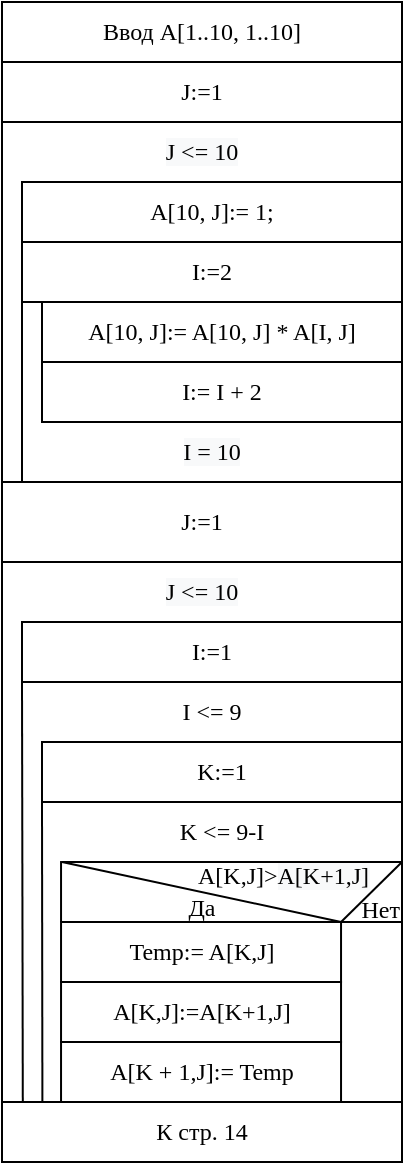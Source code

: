 <mxfile version="15.4.0" type="device" pages="2"><diagram id="T1srlYNLhLKwMxK7I_0T" name="Страница 1"><mxGraphModel dx="415" dy="246" grid="1" gridSize="10" guides="1" tooltips="1" connect="1" arrows="1" fold="1" page="1" pageScale="1" pageWidth="827" pageHeight="1169" math="0" shadow="0"><root><mxCell id="0"/><mxCell id="1" parent="0"/><mxCell id="vOGvLpKh8u_Bcj3M2B9p-1" value="&lt;span style=&quot;font-size: 12px;&quot;&gt;Ввод&amp;nbsp;&lt;/span&gt;&lt;span style=&quot;font-size: 12px;&quot;&gt;A[1..10, 1..10]&lt;/span&gt;" style="rounded=0;whiteSpace=wrap;html=1;fontSize=12;fontFamily=Times New Roman;align=center;verticalAlign=middle;" parent="1" vertex="1"><mxGeometry x="40" y="40" width="200" height="30" as="geometry"/></mxCell><mxCell id="vOGvLpKh8u_Bcj3M2B9p-3" value="" style="endArrow=none;html=1;rounded=0;edgeStyle=orthogonalEdgeStyle;entryX=0;entryY=1;entryDx=0;entryDy=0;fontSize=12;verticalAlign=middle;align=center;fontFamily=Times New Roman;exitX=0;exitY=0;exitDx=0;exitDy=0;" parent="1" source="xYRMfD7EdTBXbRrO0hem-79" target="vOGvLpKh8u_Bcj3M2B9p-12" edge="1"><mxGeometry width="50" height="50" relative="1" as="geometry"><mxPoint x="20" y="280" as="sourcePoint"/><mxPoint x="-50" y="30" as="targetPoint"/><Array as="points"/></mxGeometry></mxCell><mxCell id="vOGvLpKh8u_Bcj3M2B9p-5" value="&lt;div style=&quot;font-size: 12px&quot;&gt;&lt;span style=&quot;font-size: 12px&quot;&gt;A[10, J]:= 1;&lt;/span&gt;&lt;br style=&quot;font-size: 12px&quot;&gt;&lt;/div&gt;" style="rounded=0;whiteSpace=wrap;html=1;fontSize=12;fontFamily=Times New Roman;verticalAlign=middle;align=center;" parent="1" vertex="1"><mxGeometry x="50" y="130" width="190" height="30" as="geometry"/></mxCell><mxCell id="vOGvLpKh8u_Bcj3M2B9p-6" value="&lt;div style=&quot;font-size: 12px;&quot;&gt;I:=2&lt;br style=&quot;font-size: 12px;&quot;&gt;&lt;/div&gt;" style="rounded=0;whiteSpace=wrap;html=1;fontSize=12;fontFamily=Times New Roman;verticalAlign=middle;align=center;" parent="1" vertex="1"><mxGeometry x="50" y="160" width="190" height="30" as="geometry"/></mxCell><mxCell id="vOGvLpKh8u_Bcj3M2B9p-12" value="&lt;span style=&quot;font-size: 12px;&quot;&gt;J:=1&lt;/span&gt;" style="rounded=0;whiteSpace=wrap;html=1;fontSize=12;verticalAlign=middle;align=center;fontFamily=Times New Roman;" parent="1" vertex="1"><mxGeometry x="40" y="70" width="200" height="30" as="geometry"/></mxCell><mxCell id="vOGvLpKh8u_Bcj3M2B9p-13" value="I:= I + 2" style="rounded=0;whiteSpace=wrap;html=1;fontSize=12;fontFamily=Times New Roman;verticalAlign=middle;align=center;" parent="1" vertex="1"><mxGeometry x="60" y="220" width="180" height="30" as="geometry"/></mxCell><mxCell id="vOGvLpKh8u_Bcj3M2B9p-14" value="&lt;span style=&quot;font-size: 12px&quot;&gt;A[10, J]:= A[10, J] * A[I, J]&lt;/span&gt;" style="rounded=0;whiteSpace=wrap;html=1;fontSize=12;fontFamily=Times New Roman;verticalAlign=middle;align=center;" parent="1" vertex="1"><mxGeometry x="60" y="190" width="180" height="30" as="geometry"/></mxCell><mxCell id="vOGvLpKh8u_Bcj3M2B9p-16" value="" style="endArrow=none;html=1;rounded=0;edgeStyle=orthogonalEdgeStyle;entryX=0;entryY=1;entryDx=0;entryDy=0;fontSize=12;verticalAlign=middle;align=center;fontFamily=Times New Roman;" parent="1" target="vOGvLpKh8u_Bcj3M2B9p-6" edge="1"><mxGeometry width="50" height="50" relative="1" as="geometry"><mxPoint x="50" y="280" as="sourcePoint"/><mxPoint x="30" y="220" as="targetPoint"/><Array as="points"><mxPoint x="50" y="280"/></Array></mxGeometry></mxCell><mxCell id="XtcLn16FBbteqFwudvbv-3" value="&lt;span style=&quot;color: rgb(0 , 0 , 0) ; font-size: 12px ; font-style: normal ; font-weight: 400 ; letter-spacing: normal ; text-indent: 0px ; text-transform: none ; word-spacing: 0px ; background-color: rgb(248 , 249 , 250) ; display: inline ; float: none&quot;&gt;J &amp;lt;= 10&lt;/span&gt;" style="text;whiteSpace=wrap;html=1;align=center;fontSize=12;verticalAlign=middle;fontFamily=Times New Roman;" parent="1" vertex="1"><mxGeometry x="60" y="100" width="160" height="30" as="geometry"/></mxCell><mxCell id="XtcLn16FBbteqFwudvbv-4" value="&lt;span style=&quot;color: rgb(0 , 0 , 0) ; font-size: 12px ; font-style: normal ; font-weight: 400 ; letter-spacing: normal ; text-indent: 0px ; text-transform: none ; word-spacing: 0px ; background-color: rgb(248 , 249 , 250) ; display: inline ; float: none&quot;&gt;I = 10&lt;/span&gt;" style="text;whiteSpace=wrap;html=1;align=center;fontSize=12;verticalAlign=middle;fontFamily=Times New Roman;" parent="1" vertex="1"><mxGeometry x="79.52" y="250" width="130.48" height="30" as="geometry"/></mxCell><mxCell id="xYRMfD7EdTBXbRrO0hem-48" value="" style="endArrow=none;html=1;rounded=0;fontFamily=Times New Roman;fontSize=12;align=center;verticalAlign=middle;entryX=1;entryY=1;entryDx=0;entryDy=0;exitX=1;exitY=0;exitDx=0;exitDy=0;" parent="1" source="xYRMfD7EdTBXbRrO0hem-79" target="vOGvLpKh8u_Bcj3M2B9p-12" edge="1"><mxGeometry width="50" height="50" relative="1" as="geometry"><mxPoint x="240" y="160" as="sourcePoint"/><mxPoint x="240" y="120" as="targetPoint"/></mxGeometry></mxCell><mxCell id="xYRMfD7EdTBXbRrO0hem-79" value="&lt;span style=&quot;font-size: 12px;&quot;&gt;J:=1&lt;/span&gt;" style="rounded=0;whiteSpace=wrap;html=1;fontSize=12;verticalAlign=middle;align=center;fontFamily=Times New Roman;" parent="1" vertex="1"><mxGeometry x="40" y="280" width="200" height="40" as="geometry"/></mxCell><mxCell id="xYRMfD7EdTBXbRrO0hem-80" value="&lt;span style=&quot;font-size: 12px;&quot;&gt;I:=1&lt;/span&gt;" style="rounded=0;whiteSpace=wrap;html=1;fontSize=12;verticalAlign=middle;align=center;fontFamily=Times New Roman;" parent="1" vertex="1"><mxGeometry x="50" y="350" width="190" height="30" as="geometry"/></mxCell><mxCell id="xYRMfD7EdTBXbRrO0hem-81" value="&lt;span style=&quot;font-size: 12px;&quot;&gt;K:=1&lt;/span&gt;" style="rounded=0;whiteSpace=wrap;html=1;fontSize=12;verticalAlign=middle;align=center;fontFamily=Times New Roman;" parent="1" vertex="1"><mxGeometry x="60" y="410" width="180" height="30" as="geometry"/></mxCell><mxCell id="xYRMfD7EdTBXbRrO0hem-82" value="&lt;span style=&quot;color: rgb(0 , 0 , 0) ; font-size: 12px ; font-style: normal ; font-weight: 400 ; letter-spacing: normal ; text-indent: 0px ; text-transform: none ; word-spacing: 0px ; background-color: rgb(248 , 249 , 250) ; display: inline ; float: none&quot;&gt;J &amp;lt;= 10&lt;/span&gt;" style="text;whiteSpace=wrap;html=1;align=center;fontSize=12;verticalAlign=middle;fontFamily=Times New Roman;" parent="1" vertex="1"><mxGeometry x="60" y="320" width="160" height="30" as="geometry"/></mxCell><mxCell id="xYRMfD7EdTBXbRrO0hem-83" value="&lt;span style=&quot;font-size: 12px&quot;&gt;I &amp;lt;= 9&lt;/span&gt;" style="text;whiteSpace=wrap;html=1;align=center;fontSize=12;verticalAlign=middle;fontFamily=Times New Roman;" parent="1" vertex="1"><mxGeometry x="70" y="380" width="150" height="30" as="geometry"/></mxCell><mxCell id="xYRMfD7EdTBXbRrO0hem-84" value="&lt;span style=&quot;font-size: 12px&quot;&gt;K &amp;lt;= 9-I&lt;/span&gt;" style="text;whiteSpace=wrap;html=1;align=center;fontSize=12;verticalAlign=middle;fontFamily=Times New Roman;" parent="1" vertex="1"><mxGeometry x="80" y="440" width="140" height="30" as="geometry"/></mxCell><mxCell id="xYRMfD7EdTBXbRrO0hem-85" value="" style="endArrow=none;html=1;rounded=0;fontSize=12;exitX=0;exitY=0;exitDx=0;exitDy=0;verticalAlign=middle;align=center;fontFamily=Times New Roman;" parent="1" source="xYRMfD7EdTBXbRrO0hem-86" edge="1"><mxGeometry width="50" height="50" relative="1" as="geometry"><mxPoint x="119.52" y="469.52" as="sourcePoint"/><mxPoint x="70" y="470" as="targetPoint"/><Array as="points"><mxPoint x="69.52" y="469.52"/></Array></mxGeometry></mxCell><mxCell id="xYRMfD7EdTBXbRrO0hem-86" value="Temp:= A[K,J]" style="rounded=0;whiteSpace=wrap;html=1;fontSize=12;fontFamily=Times New Roman;verticalAlign=middle;align=center;" parent="1" vertex="1"><mxGeometry x="69.52" y="500" width="140" height="30" as="geometry"/></mxCell><mxCell id="xYRMfD7EdTBXbRrO0hem-87" value="A[K,J]:=A[K+1,J]" style="rounded=0;whiteSpace=wrap;html=1;fontSize=12;fontFamily=Times New Roman;verticalAlign=middle;align=center;" parent="1" vertex="1"><mxGeometry x="69.52" y="530" width="140" height="30" as="geometry"/></mxCell><mxCell id="xYRMfD7EdTBXbRrO0hem-88" value="A[K + 1,J]:= Temp" style="rounded=0;whiteSpace=wrap;html=1;fontSize=12;fontFamily=Times New Roman;verticalAlign=middle;align=center;" parent="1" vertex="1"><mxGeometry x="69.52" y="560" width="140" height="30" as="geometry"/></mxCell><mxCell id="xYRMfD7EdTBXbRrO0hem-89" value="Да" style="text;html=1;strokeColor=none;fillColor=none;align=center;verticalAlign=middle;whiteSpace=wrap;rounded=0;fontSize=12;fontFamily=Times New Roman;" parent="1" vertex="1"><mxGeometry x="79.52" y="488" width="120.48" height="10" as="geometry"/></mxCell><mxCell id="xYRMfD7EdTBXbRrO0hem-90" value="Нет" style="text;html=1;strokeColor=none;fillColor=none;align=right;verticalAlign=middle;whiteSpace=wrap;rounded=0;fontSize=12;fontFamily=Times New Roman;" parent="1" vertex="1"><mxGeometry x="221" y="489" width="20" height="10" as="geometry"/></mxCell><mxCell id="xYRMfD7EdTBXbRrO0hem-91" value="&lt;span style=&quot;text-align: center ; font-size: 12px&quot;&gt;A[K,J]&amp;gt;&lt;/span&gt;&lt;span style=&quot;color: rgb(0 , 0 , 0) ; font-size: 12px ; font-style: normal ; font-weight: 400 ; letter-spacing: normal ; text-align: center ; text-indent: 0px ; text-transform: none ; word-spacing: 0px ; background-color: rgb(248 , 249 , 250)&quot;&gt;A[K+1,J]&lt;/span&gt;&lt;span style=&quot;color: rgb(0 , 0 , 0) ; font-size: 12px ; font-style: normal ; font-weight: 400 ; letter-spacing: normal ; text-align: center ; text-indent: 0px ; text-transform: none ; word-spacing: 0px ; background-color: rgb(248 , 249 , 250)&quot;&gt;&lt;br style=&quot;font-size: 12px&quot;&gt;&lt;/span&gt;" style="text;whiteSpace=wrap;html=1;fontSize=12;fontFamily=Times New Roman;" parent="1" vertex="1"><mxGeometry x="136" y="463" width="100" height="20" as="geometry"/></mxCell><mxCell id="xYRMfD7EdTBXbRrO0hem-92" value="" style="endArrow=none;html=1;rounded=0;fontFamily=Times New Roman;fontSize=12;align=center;verticalAlign=middle;" parent="1" edge="1"><mxGeometry width="50" height="50" relative="1" as="geometry"><mxPoint x="240" y="470" as="sourcePoint"/><mxPoint x="70" y="470" as="targetPoint"/></mxGeometry></mxCell><mxCell id="xYRMfD7EdTBXbRrO0hem-93" value="" style="endArrow=none;html=1;rounded=0;fontFamily=Times New Roman;fontSize=12;align=center;verticalAlign=middle;exitX=1;exitY=0;exitDx=0;exitDy=0;" parent="1" source="xYRMfD7EdTBXbRrO0hem-86" edge="1"><mxGeometry width="50" height="50" relative="1" as="geometry"><mxPoint x="209.52" y="459.52" as="sourcePoint"/><mxPoint x="70" y="470" as="targetPoint"/></mxGeometry></mxCell><mxCell id="xYRMfD7EdTBXbRrO0hem-94" value="" style="endArrow=none;html=1;rounded=0;fontFamily=Times New Roman;fontSize=12;align=center;verticalAlign=middle;exitX=1;exitY=0;exitDx=0;exitDy=0;" parent="1" source="xYRMfD7EdTBXbRrO0hem-86" edge="1"><mxGeometry width="50" height="50" relative="1" as="geometry"><mxPoint x="209.52" y="459.52" as="sourcePoint"/><mxPoint x="240" y="470" as="targetPoint"/></mxGeometry></mxCell><mxCell id="xYRMfD7EdTBXbRrO0hem-95" value="" style="endArrow=none;html=1;rounded=0;fontFamily=Times New Roman;fontSize=12;align=center;verticalAlign=middle;entryX=1;entryY=0;entryDx=0;entryDy=0;" parent="1" target="xYRMfD7EdTBXbRrO0hem-86" edge="1"><mxGeometry width="50" height="50" relative="1" as="geometry"><mxPoint x="240" y="500" as="sourcePoint"/><mxPoint x="149.52" y="469.52" as="targetPoint"/></mxGeometry></mxCell><mxCell id="xYRMfD7EdTBXbRrO0hem-96" value="" style="endArrow=none;html=1;rounded=0;fontFamily=Times New Roman;fontSize=12;align=center;verticalAlign=middle;entryX=0;entryY=1;entryDx=0;entryDy=0;exitX=0.101;exitY=-0.006;exitDx=0;exitDy=0;exitPerimeter=0;" parent="1" target="xYRMfD7EdTBXbRrO0hem-81" edge="1"><mxGeometry width="50" height="50" relative="1" as="geometry"><mxPoint x="60.2" y="589.82" as="sourcePoint"/><mxPoint x="200" y="510" as="targetPoint"/></mxGeometry></mxCell><mxCell id="xYRMfD7EdTBXbRrO0hem-97" value="" style="endArrow=none;html=1;rounded=0;fontFamily=Times New Roman;fontSize=12;align=center;verticalAlign=middle;exitX=0;exitY=1;exitDx=0;exitDy=0;entryX=0;entryY=1;entryDx=0;entryDy=0;" parent="1" source="xYRMfD7EdTBXbRrO0hem-88" target="xYRMfD7EdTBXbRrO0hem-79" edge="1"><mxGeometry width="50" height="50" relative="1" as="geometry"><mxPoint x="40" y="590" as="sourcePoint"/><mxPoint x="120" y="550" as="targetPoint"/><Array as="points"><mxPoint x="40" y="590"/></Array></mxGeometry></mxCell><mxCell id="xYRMfD7EdTBXbRrO0hem-98" value="" style="endArrow=none;html=1;rounded=0;fontFamily=Times New Roman;fontSize=12;align=center;verticalAlign=middle;entryX=1;entryY=1;entryDx=0;entryDy=0;exitX=1;exitY=1;exitDx=0;exitDy=0;" parent="1" source="xYRMfD7EdTBXbRrO0hem-88" target="xYRMfD7EdTBXbRrO0hem-79" edge="1"><mxGeometry width="50" height="50" relative="1" as="geometry"><mxPoint x="240" y="590" as="sourcePoint"/><mxPoint x="140" y="910" as="targetPoint"/><Array as="points"><mxPoint x="240" y="590"/></Array></mxGeometry></mxCell><mxCell id="xYRMfD7EdTBXbRrO0hem-99" value="" style="endArrow=none;html=1;rounded=0;fontFamily=Times New Roman;fontSize=12;align=center;verticalAlign=middle;entryX=0;entryY=1;entryDx=0;entryDy=0;exitX=0.052;exitY=0;exitDx=0;exitDy=0;exitPerimeter=0;" parent="1" target="xYRMfD7EdTBXbRrO0hem-80" edge="1"><mxGeometry width="50" height="50" relative="1" as="geometry"><mxPoint x="50.4" y="590" as="sourcePoint"/><mxPoint x="80" y="410" as="targetPoint"/></mxGeometry></mxCell><mxCell id="EtVzz3oAFJN_lGXn7Ejo-1" value="К стр. 14" style="rounded=0;whiteSpace=wrap;html=1;fontSize=12;fontFamily=Times New Roman;align=center;verticalAlign=middle;" parent="1" vertex="1"><mxGeometry x="40" y="590" width="200" height="30" as="geometry"/></mxCell></root></mxGraphModel></diagram><diagram id="Fjx7kcr7BOt2xKtKB-9C" name="Страница 2"><mxGraphModel dx="494" dy="293" grid="1" gridSize="10" guides="1" tooltips="1" connect="1" arrows="1" fold="1" page="1" pageScale="1" pageWidth="827" pageHeight="1169" math="0" shadow="0"><root><mxCell id="_Z1ka95Ipk9bGr2-pL1a-0"/><mxCell id="_Z1ka95Ipk9bGr2-pL1a-1" parent="_Z1ka95Ipk9bGr2-pL1a-0"/><mxCell id="qMhvc1CgLWygm6fJrsdq-0" value="&lt;span style=&quot;font-size: 12px;&quot;&gt;J:=1&lt;/span&gt;" style="rounded=0;whiteSpace=wrap;html=1;fontSize=12;verticalAlign=middle;align=center;fontFamily=Times New Roman;" parent="_Z1ka95Ipk9bGr2-pL1a-1" vertex="1"><mxGeometry x="80.0" y="80" width="200" height="30" as="geometry"/></mxCell><mxCell id="qMhvc1CgLWygm6fJrsdq-1" value="K:=1" style="rounded=0;whiteSpace=wrap;html=1;fontSize=12;verticalAlign=middle;align=center;fontFamily=Times New Roman;" parent="_Z1ka95Ipk9bGr2-pL1a-1" vertex="1"><mxGeometry x="90.0" y="140" width="190" height="30" as="geometry"/></mxCell><mxCell id="qMhvc1CgLWygm6fJrsdq-2" value="" style="endArrow=none;html=1;rounded=0;edgeStyle=orthogonalEdgeStyle;fontSize=12;verticalAlign=middle;align=center;fontFamily=Times New Roman;exitX=0;exitY=1;exitDx=0;exitDy=0;entryX=0;entryY=1;entryDx=0;entryDy=0;" parent="_Z1ka95Ipk9bGr2-pL1a-1" source="qMhvc1CgLWygm6fJrsdq-20" target="qMhvc1CgLWygm6fJrsdq-0" edge="1"><mxGeometry width="50" height="50" relative="1" as="geometry"><mxPoint x="80.0" y="420" as="sourcePoint"/><mxPoint x="20" y="90" as="targetPoint"/><Array as="points"><mxPoint x="90.0" y="500"/><mxPoint x="80.0" y="500"/></Array></mxGeometry></mxCell><mxCell id="qMhvc1CgLWygm6fJrsdq-3" value="&lt;span style=&quot;color: rgb(0 , 0 , 0) ; font-size: 12px ; font-style: normal ; font-weight: 400 ; letter-spacing: normal ; text-indent: 0px ; text-transform: none ; word-spacing: 0px ; background-color: rgb(248 , 249 , 250) ; display: inline ; float: none&quot;&gt;J &amp;lt;= 10&lt;/span&gt;" style="text;whiteSpace=wrap;html=1;align=center;fontSize=12;verticalAlign=middle;fontFamily=Times New Roman;" parent="_Z1ka95Ipk9bGr2-pL1a-1" vertex="1"><mxGeometry x="90.0" y="110" width="180" height="30" as="geometry"/></mxCell><mxCell id="qMhvc1CgLWygm6fJrsdq-4" value="K &amp;lt;= 10-J" style="text;whiteSpace=wrap;html=1;align=center;fontSize=12;verticalAlign=middle;fontFamily=Times New Roman;" parent="_Z1ka95Ipk9bGr2-pL1a-1" vertex="1"><mxGeometry x="100.0" y="170" width="160" height="30" as="geometry"/></mxCell><mxCell id="qMhvc1CgLWygm6fJrsdq-5" value="" style="endArrow=none;html=1;rounded=0;edgeStyle=orthogonalEdgeStyle;fontSize=12;verticalAlign=middle;align=center;fontFamily=Times New Roman;exitX=0;exitY=1;exitDx=0;exitDy=0;" parent="_Z1ka95Ipk9bGr2-pL1a-1" source="qMhvc1CgLWygm6fJrsdq-19" edge="1"><mxGeometry width="50" height="50" relative="1" as="geometry"><mxPoint x="100.0" y="458.99" as="sourcePoint"/><mxPoint x="90" y="140.0" as="targetPoint"/><Array as="points"><mxPoint x="90.0" y="460"/></Array></mxGeometry></mxCell><mxCell id="qMhvc1CgLWygm6fJrsdq-6" value="" style="endArrow=none;html=1;rounded=0;edgeStyle=orthogonalEdgeStyle;fontSize=12;verticalAlign=middle;align=center;fontFamily=Times New Roman;" parent="_Z1ka95Ipk9bGr2-pL1a-1" edge="1"><mxGeometry width="50" height="50" relative="1" as="geometry"><mxPoint x="100" y="420.0" as="sourcePoint"/><mxPoint x="100" y="200.0" as="targetPoint"/></mxGeometry></mxCell><mxCell id="qMhvc1CgLWygm6fJrsdq-7" value="" style="endArrow=none;html=1;rounded=0;fontSize=12;verticalAlign=middle;align=center;fontFamily=Times New Roman;" parent="_Z1ka95Ipk9bGr2-pL1a-1" edge="1"><mxGeometry width="50" height="50" relative="1" as="geometry"><mxPoint x="100" y="190.0" as="sourcePoint"/><mxPoint x="100" y="190.0" as="targetPoint"/></mxGeometry></mxCell><mxCell id="qMhvc1CgLWygm6fJrsdq-8" value="I:=1" style="rounded=0;whiteSpace=wrap;html=1;fontSize=12;fontFamily=Times New Roman;verticalAlign=middle;align=center;" parent="_Z1ka95Ipk9bGr2-pL1a-1" vertex="1"><mxGeometry x="100.0" y="240" width="150" height="30" as="geometry"/></mxCell><mxCell id="qMhvc1CgLWygm6fJrsdq-9" value="" style="endArrow=none;html=1;rounded=0;fontSize=12;entryX=0;entryY=1;entryDx=0;entryDy=0;verticalAlign=middle;align=center;fontFamily=Times New Roman;" parent="_Z1ka95Ipk9bGr2-pL1a-1" edge="1"><mxGeometry width="50" height="50" relative="1" as="geometry"><mxPoint x="100" y="420.0" as="sourcePoint"/><mxPoint x="110" y="420.0" as="targetPoint"/></mxGeometry></mxCell><mxCell id="qMhvc1CgLWygm6fJrsdq-10" value="&lt;div style=&quot;font-size: 12px&quot;&gt;&lt;span style=&quot;font-size: 12px&quot;&gt;&amp;nbsp;&amp;nbsp;&lt;/span&gt;&lt;/div&gt;A[10, K]&amp;gt;A[10, K+1]&lt;br style=&quot;font-size: 12px&quot;&gt;&lt;span style=&quot;color: rgb(0 , 0 , 0) ; font-size: 12px ; font-style: normal ; font-weight: 400 ; letter-spacing: normal ; text-indent: 0px ; text-transform: none ; word-spacing: 0px ; background-color: rgb(248 , 249 , 250)&quot;&gt;&lt;br style=&quot;font-size: 12px&quot;&gt;&lt;/span&gt;" style="text;whiteSpace=wrap;html=1;fontSize=12;fontFamily=Times New Roman;align=center;verticalAlign=middle;" parent="_Z1ka95Ipk9bGr2-pL1a-1" vertex="1"><mxGeometry x="154.0" y="198" width="120" height="21" as="geometry"/></mxCell><mxCell id="qMhvc1CgLWygm6fJrsdq-11" value="" style="endArrow=none;html=1;rounded=0;fontFamily=Times New Roman;fontSize=12;align=center;verticalAlign=middle;" parent="_Z1ka95Ipk9bGr2-pL1a-1" edge="1"><mxGeometry width="50" height="50" relative="1" as="geometry"><mxPoint x="280" y="200.0" as="sourcePoint"/><mxPoint x="100" y="200.0" as="targetPoint"/></mxGeometry></mxCell><mxCell id="qMhvc1CgLWygm6fJrsdq-12" value="" style="endArrow=none;html=1;rounded=0;fontFamily=Times New Roman;fontSize=12;align=center;verticalAlign=middle;" parent="_Z1ka95Ipk9bGr2-pL1a-1" edge="1"><mxGeometry width="50" height="50" relative="1" as="geometry"><mxPoint x="250" y="240.0" as="sourcePoint"/><mxPoint x="100" y="200.0" as="targetPoint"/></mxGeometry></mxCell><mxCell id="qMhvc1CgLWygm6fJrsdq-13" value="" style="endArrow=none;html=1;rounded=0;fontFamily=Times New Roman;fontSize=12;align=center;verticalAlign=middle;exitX=1;exitY=0;exitDx=0;exitDy=0;" parent="_Z1ka95Ipk9bGr2-pL1a-1" source="qMhvc1CgLWygm6fJrsdq-8" edge="1"><mxGeometry width="50" height="50" relative="1" as="geometry"><mxPoint x="250.0" y="210" as="sourcePoint"/><mxPoint x="280" y="200.0" as="targetPoint"/></mxGeometry></mxCell><mxCell id="qMhvc1CgLWygm6fJrsdq-14" value="&lt;span style=&quot;font-size: 12px&quot;&gt;I &amp;lt; 10&lt;/span&gt;" style="text;whiteSpace=wrap;html=1;align=center;fontSize=12;verticalAlign=middle;fontFamily=Times New Roman;" parent="_Z1ka95Ipk9bGr2-pL1a-1" vertex="1"><mxGeometry x="110.0" y="270" width="140" height="30" as="geometry"/></mxCell><mxCell id="qMhvc1CgLWygm6fJrsdq-15" value="Temp:=A[I, K]" style="rounded=0;whiteSpace=wrap;html=1;fontSize=12;fontFamily=Times New Roman;align=center;" parent="_Z1ka95Ipk9bGr2-pL1a-1" vertex="1"><mxGeometry x="110.0" y="300" width="140" height="30" as="geometry"/></mxCell><mxCell id="qMhvc1CgLWygm6fJrsdq-16" value="A[I, K]:=A[I, K+1]" style="rounded=0;whiteSpace=wrap;html=1;fontSize=12;fontFamily=Times New Roman;align=center;" parent="_Z1ka95Ipk9bGr2-pL1a-1" vertex="1"><mxGeometry x="110.0" y="330" width="140" height="30" as="geometry"/></mxCell><mxCell id="qMhvc1CgLWygm6fJrsdq-17" value="A[I, K + 1]:=Temp" style="rounded=0;whiteSpace=wrap;html=1;fontSize=12;fontFamily=Times New Roman;align=center;" parent="_Z1ka95Ipk9bGr2-pL1a-1" vertex="1"><mxGeometry x="110.0" y="360" width="140" height="30" as="geometry"/></mxCell><mxCell id="qMhvc1CgLWygm6fJrsdq-18" value="&lt;span style=&quot;font-size: 12px;&quot;&gt;I:=I+1&lt;/span&gt;" style="rounded=0;whiteSpace=wrap;html=1;fontSize=12;fontFamily=Times New Roman;verticalAlign=middle;align=center;" parent="_Z1ka95Ipk9bGr2-pL1a-1" vertex="1"><mxGeometry x="110.0" y="390" width="140" height="30" as="geometry"/></mxCell><mxCell id="qMhvc1CgLWygm6fJrsdq-19" value="&lt;span style=&quot;font-size: 12px;&quot;&gt;K:=K+1&lt;/span&gt;" style="rounded=0;whiteSpace=wrap;html=1;fontSize=12;fontFamily=Times New Roman;verticalAlign=middle;align=center;" parent="_Z1ka95Ipk9bGr2-pL1a-1" vertex="1"><mxGeometry x="100.0" y="420" width="180" height="30" as="geometry"/></mxCell><mxCell id="qMhvc1CgLWygm6fJrsdq-20" value="&lt;span style=&quot;font-size: 12px;&quot;&gt;J:=J+1&lt;/span&gt;" style="rounded=0;whiteSpace=wrap;html=1;fontSize=12;fontFamily=Times New Roman;verticalAlign=middle;align=center;" parent="_Z1ka95Ipk9bGr2-pL1a-1" vertex="1"><mxGeometry x="90.0" y="450" width="190" height="30" as="geometry"/></mxCell><mxCell id="qMhvc1CgLWygm6fJrsdq-21" value="&lt;span style=&quot;font-size: 12px;&quot;&gt;Вывод&amp;nbsp;&lt;/span&gt;&lt;span style=&quot;font-size: 12px;&quot;&gt;A[1..10, 1..10]&lt;/span&gt;" style="rounded=0;whiteSpace=wrap;html=1;fontSize=12;fontFamily=Times New Roman;verticalAlign=middle;align=center;" parent="_Z1ka95Ipk9bGr2-pL1a-1" vertex="1"><mxGeometry x="80.0" y="480" width="200" height="30" as="geometry"/></mxCell><mxCell id="qMhvc1CgLWygm6fJrsdq-22" value="Да" style="text;html=1;strokeColor=none;fillColor=none;align=center;verticalAlign=middle;whiteSpace=wrap;rounded=0;fontSize=12;fontFamily=Times New Roman;" parent="_Z1ka95Ipk9bGr2-pL1a-1" vertex="1"><mxGeometry x="110.0" y="227" width="130" height="10" as="geometry"/></mxCell><mxCell id="qMhvc1CgLWygm6fJrsdq-23" value="Нет" style="text;html=1;strokeColor=none;fillColor=none;align=center;verticalAlign=middle;whiteSpace=wrap;rounded=0;fontSize=12;fontFamily=Times New Roman;" parent="_Z1ka95Ipk9bGr2-pL1a-1" vertex="1"><mxGeometry x="259.0" y="228" width="20" height="10" as="geometry"/></mxCell><mxCell id="qMhvc1CgLWygm6fJrsdq-24" value="" style="endArrow=none;html=1;rounded=0;fontFamily=Times New Roman;fontSize=12;align=center;verticalAlign=middle;exitX=1;exitY=0;exitDx=0;exitDy=0;entryX=1;entryY=1;entryDx=0;entryDy=0;" parent="_Z1ka95Ipk9bGr2-pL1a-1" source="qMhvc1CgLWygm6fJrsdq-15" target="qMhvc1CgLWygm6fJrsdq-8" edge="1"><mxGeometry width="50" height="50" relative="1" as="geometry"><mxPoint x="220.0" y="250" as="sourcePoint"/><mxPoint x="220.0" y="210" as="targetPoint"/></mxGeometry></mxCell><mxCell id="qMhvc1CgLWygm6fJrsdq-25" value="" style="endArrow=none;html=1;rounded=0;fontFamily=Times New Roman;fontSize=12;align=center;verticalAlign=middle;entryX=1;entryY=0;entryDx=0;entryDy=0;" parent="_Z1ka95Ipk9bGr2-pL1a-1" target="qMhvc1CgLWygm6fJrsdq-8" edge="1"><mxGeometry width="50" height="50" relative="1" as="geometry"><mxPoint x="280" y="240.0" as="sourcePoint"/><mxPoint x="260.0" y="260" as="targetPoint"/></mxGeometry></mxCell><mxCell id="qMhvc1CgLWygm6fJrsdq-26" value="" style="endArrow=none;html=1;rounded=0;fontFamily=Times New Roman;fontSize=12;align=center;verticalAlign=middle;entryX=1;entryY=1;entryDx=0;entryDy=0;exitX=1;exitY=0;exitDx=0;exitDy=0;" parent="_Z1ka95Ipk9bGr2-pL1a-1" source="qMhvc1CgLWygm6fJrsdq-19" target="qMhvc1CgLWygm6fJrsdq-0" edge="1"><mxGeometry width="50" height="50" relative="1" as="geometry"><mxPoint x="350" y="343.5" as="sourcePoint"/><mxPoint x="350" y="73.5" as="targetPoint"/></mxGeometry></mxCell><mxCell id="JsmYpjFr0pSJjmzWcdm6-0" value="Из стр. 13" style="rounded=0;whiteSpace=wrap;html=1;fontSize=12;fontFamily=Times New Roman;align=center;verticalAlign=middle;" parent="_Z1ka95Ipk9bGr2-pL1a-1" vertex="1"><mxGeometry x="80" y="50" width="200" height="30" as="geometry"/></mxCell></root></mxGraphModel></diagram></mxfile>